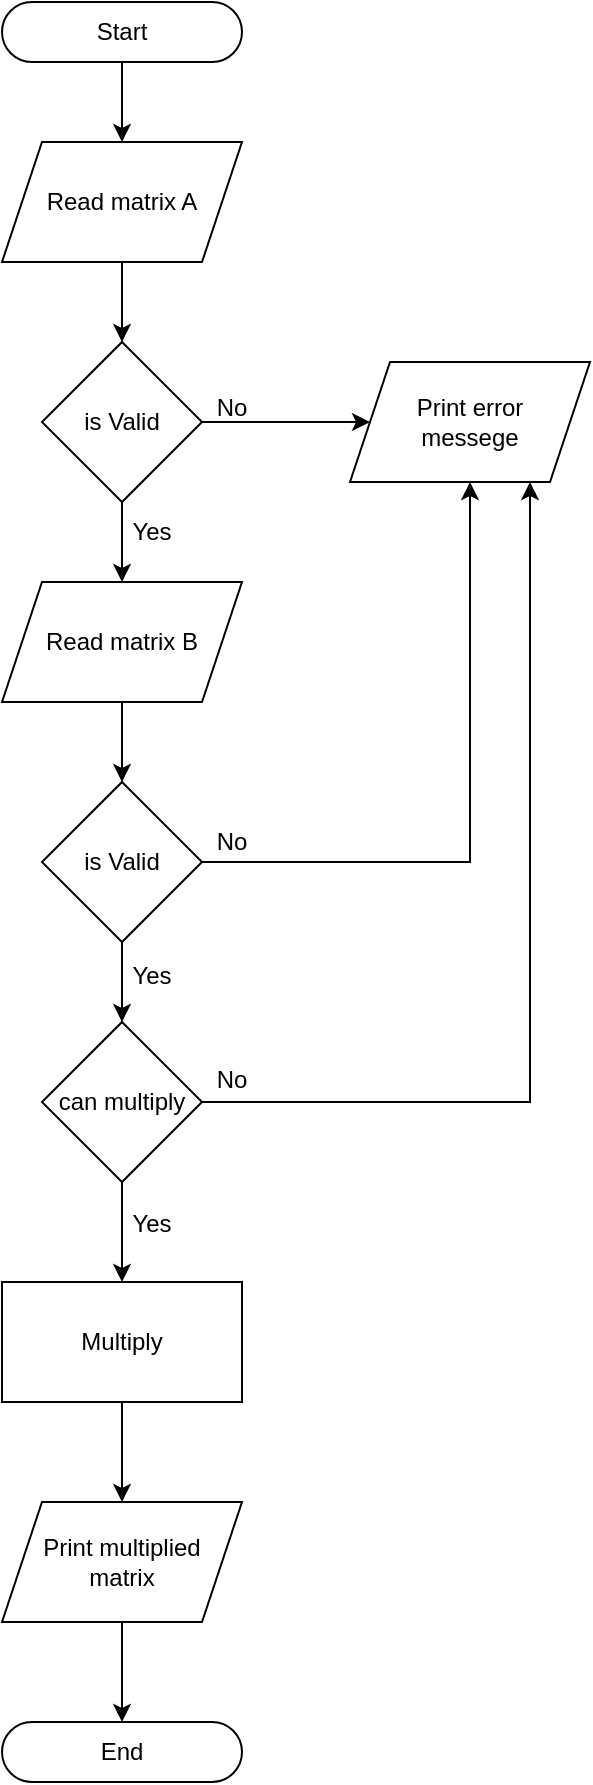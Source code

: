 <mxfile version="20.3.1" type="github">
  <diagram id="C5RBs43oDa-KdzZeNtuy" name="Page-1">
    <mxGraphModel dx="1038" dy="615" grid="1" gridSize="10" guides="1" tooltips="1" connect="1" arrows="1" fold="1" page="1" pageScale="1" pageWidth="827" pageHeight="1169" math="0" shadow="0">
      <root>
        <mxCell id="WIyWlLk6GJQsqaUBKTNV-0" />
        <mxCell id="WIyWlLk6GJQsqaUBKTNV-1" parent="WIyWlLk6GJQsqaUBKTNV-0" />
        <mxCell id="ggcixYD4XGoZoEHlCD6j-1" style="edgeStyle=orthogonalEdgeStyle;rounded=0;orthogonalLoop=1;jettySize=auto;html=1;exitX=0.5;exitY=1;exitDx=0;exitDy=0;entryX=0.5;entryY=0;entryDx=0;entryDy=0;" edge="1" parent="WIyWlLk6GJQsqaUBKTNV-1" source="nPQZDcozVfeQu8LcNFeC-0" target="ggcixYD4XGoZoEHlCD6j-0">
          <mxGeometry relative="1" as="geometry" />
        </mxCell>
        <mxCell id="nPQZDcozVfeQu8LcNFeC-0" value="Start" style="rounded=1;whiteSpace=wrap;html=1;arcSize=50;" parent="WIyWlLk6GJQsqaUBKTNV-1" vertex="1">
          <mxGeometry x="180" y="50" width="120" height="30" as="geometry" />
        </mxCell>
        <mxCell id="ggcixYD4XGoZoEHlCD6j-3" value="" style="edgeStyle=orthogonalEdgeStyle;rounded=0;orthogonalLoop=1;jettySize=auto;html=1;" edge="1" parent="WIyWlLk6GJQsqaUBKTNV-1" source="ggcixYD4XGoZoEHlCD6j-0" target="ggcixYD4XGoZoEHlCD6j-2">
          <mxGeometry relative="1" as="geometry" />
        </mxCell>
        <mxCell id="ggcixYD4XGoZoEHlCD6j-0" value="Read matrix A" style="shape=parallelogram;perimeter=parallelogramPerimeter;whiteSpace=wrap;html=1;fixedSize=1;" vertex="1" parent="WIyWlLk6GJQsqaUBKTNV-1">
          <mxGeometry x="180" y="120" width="120" height="60" as="geometry" />
        </mxCell>
        <mxCell id="ggcixYD4XGoZoEHlCD6j-8" style="edgeStyle=orthogonalEdgeStyle;rounded=0;orthogonalLoop=1;jettySize=auto;html=1;" edge="1" parent="WIyWlLk6GJQsqaUBKTNV-1" source="ggcixYD4XGoZoEHlCD6j-2" target="ggcixYD4XGoZoEHlCD6j-7">
          <mxGeometry relative="1" as="geometry" />
        </mxCell>
        <mxCell id="ggcixYD4XGoZoEHlCD6j-11" style="edgeStyle=orthogonalEdgeStyle;rounded=0;orthogonalLoop=1;jettySize=auto;html=1;exitX=0.5;exitY=1;exitDx=0;exitDy=0;entryX=0.5;entryY=0;entryDx=0;entryDy=0;" edge="1" parent="WIyWlLk6GJQsqaUBKTNV-1" source="ggcixYD4XGoZoEHlCD6j-2" target="ggcixYD4XGoZoEHlCD6j-10">
          <mxGeometry relative="1" as="geometry" />
        </mxCell>
        <mxCell id="ggcixYD4XGoZoEHlCD6j-2" value="is Valid" style="rhombus;whiteSpace=wrap;html=1;" vertex="1" parent="WIyWlLk6GJQsqaUBKTNV-1">
          <mxGeometry x="200" y="220" width="80" height="80" as="geometry" />
        </mxCell>
        <mxCell id="ggcixYD4XGoZoEHlCD6j-7" value="Print error &lt;br&gt;messege" style="shape=parallelogram;perimeter=parallelogramPerimeter;whiteSpace=wrap;html=1;fixedSize=1;" vertex="1" parent="WIyWlLk6GJQsqaUBKTNV-1">
          <mxGeometry x="354" y="230" width="120" height="60" as="geometry" />
        </mxCell>
        <mxCell id="ggcixYD4XGoZoEHlCD6j-9" value="Yes" style="text;html=1;strokeColor=none;fillColor=none;align=center;verticalAlign=middle;whiteSpace=wrap;rounded=0;" vertex="1" parent="WIyWlLk6GJQsqaUBKTNV-1">
          <mxGeometry x="225" y="300" width="60" height="30" as="geometry" />
        </mxCell>
        <mxCell id="ggcixYD4XGoZoEHlCD6j-16" style="edgeStyle=orthogonalEdgeStyle;rounded=0;orthogonalLoop=1;jettySize=auto;html=1;exitX=0.5;exitY=1;exitDx=0;exitDy=0;entryX=0.5;entryY=0;entryDx=0;entryDy=0;" edge="1" parent="WIyWlLk6GJQsqaUBKTNV-1" source="ggcixYD4XGoZoEHlCD6j-10" target="ggcixYD4XGoZoEHlCD6j-13">
          <mxGeometry relative="1" as="geometry" />
        </mxCell>
        <mxCell id="ggcixYD4XGoZoEHlCD6j-10" value="Read matrix B" style="shape=parallelogram;perimeter=parallelogramPerimeter;whiteSpace=wrap;html=1;fixedSize=1;" vertex="1" parent="WIyWlLk6GJQsqaUBKTNV-1">
          <mxGeometry x="180" y="340" width="120" height="60" as="geometry" />
        </mxCell>
        <mxCell id="ggcixYD4XGoZoEHlCD6j-12" value="No" style="text;html=1;strokeColor=none;fillColor=none;align=center;verticalAlign=middle;whiteSpace=wrap;rounded=0;" vertex="1" parent="WIyWlLk6GJQsqaUBKTNV-1">
          <mxGeometry x="265" y="238" width="60" height="30" as="geometry" />
        </mxCell>
        <mxCell id="ggcixYD4XGoZoEHlCD6j-14" style="edgeStyle=orthogonalEdgeStyle;rounded=0;orthogonalLoop=1;jettySize=auto;html=1;" edge="1" parent="WIyWlLk6GJQsqaUBKTNV-1" source="ggcixYD4XGoZoEHlCD6j-13" target="ggcixYD4XGoZoEHlCD6j-7">
          <mxGeometry relative="1" as="geometry" />
        </mxCell>
        <mxCell id="ggcixYD4XGoZoEHlCD6j-20" value="" style="edgeStyle=orthogonalEdgeStyle;rounded=0;orthogonalLoop=1;jettySize=auto;html=1;" edge="1" parent="WIyWlLk6GJQsqaUBKTNV-1" source="ggcixYD4XGoZoEHlCD6j-13" target="ggcixYD4XGoZoEHlCD6j-19">
          <mxGeometry relative="1" as="geometry" />
        </mxCell>
        <mxCell id="ggcixYD4XGoZoEHlCD6j-13" value="is Valid" style="rhombus;whiteSpace=wrap;html=1;" vertex="1" parent="WIyWlLk6GJQsqaUBKTNV-1">
          <mxGeometry x="200" y="440" width="80" height="80" as="geometry" />
        </mxCell>
        <mxCell id="ggcixYD4XGoZoEHlCD6j-15" value="No" style="text;html=1;strokeColor=none;fillColor=none;align=center;verticalAlign=middle;whiteSpace=wrap;rounded=0;" vertex="1" parent="WIyWlLk6GJQsqaUBKTNV-1">
          <mxGeometry x="265" y="455" width="60" height="30" as="geometry" />
        </mxCell>
        <mxCell id="ggcixYD4XGoZoEHlCD6j-21" style="edgeStyle=orthogonalEdgeStyle;rounded=0;orthogonalLoop=1;jettySize=auto;html=1;entryX=0.75;entryY=1;entryDx=0;entryDy=0;" edge="1" parent="WIyWlLk6GJQsqaUBKTNV-1" source="ggcixYD4XGoZoEHlCD6j-19" target="ggcixYD4XGoZoEHlCD6j-7">
          <mxGeometry relative="1" as="geometry" />
        </mxCell>
        <mxCell id="ggcixYD4XGoZoEHlCD6j-25" value="" style="edgeStyle=orthogonalEdgeStyle;rounded=0;orthogonalLoop=1;jettySize=auto;html=1;" edge="1" parent="WIyWlLk6GJQsqaUBKTNV-1" source="ggcixYD4XGoZoEHlCD6j-19" target="ggcixYD4XGoZoEHlCD6j-24">
          <mxGeometry relative="1" as="geometry" />
        </mxCell>
        <mxCell id="ggcixYD4XGoZoEHlCD6j-19" value="can multiply" style="rhombus;whiteSpace=wrap;html=1;" vertex="1" parent="WIyWlLk6GJQsqaUBKTNV-1">
          <mxGeometry x="200" y="560" width="80" height="80" as="geometry" />
        </mxCell>
        <mxCell id="ggcixYD4XGoZoEHlCD6j-22" value="No" style="text;html=1;strokeColor=none;fillColor=none;align=center;verticalAlign=middle;whiteSpace=wrap;rounded=0;" vertex="1" parent="WIyWlLk6GJQsqaUBKTNV-1">
          <mxGeometry x="265" y="574" width="60" height="30" as="geometry" />
        </mxCell>
        <mxCell id="ggcixYD4XGoZoEHlCD6j-23" value="Yes" style="text;html=1;strokeColor=none;fillColor=none;align=center;verticalAlign=middle;whiteSpace=wrap;rounded=0;" vertex="1" parent="WIyWlLk6GJQsqaUBKTNV-1">
          <mxGeometry x="225" y="522" width="60" height="30" as="geometry" />
        </mxCell>
        <mxCell id="ggcixYD4XGoZoEHlCD6j-28" style="edgeStyle=orthogonalEdgeStyle;rounded=0;orthogonalLoop=1;jettySize=auto;html=1;entryX=0.5;entryY=0;entryDx=0;entryDy=0;" edge="1" parent="WIyWlLk6GJQsqaUBKTNV-1" source="ggcixYD4XGoZoEHlCD6j-24" target="ggcixYD4XGoZoEHlCD6j-27">
          <mxGeometry relative="1" as="geometry" />
        </mxCell>
        <mxCell id="ggcixYD4XGoZoEHlCD6j-24" value="Multiply" style="whiteSpace=wrap;html=1;" vertex="1" parent="WIyWlLk6GJQsqaUBKTNV-1">
          <mxGeometry x="180" y="690" width="120" height="60" as="geometry" />
        </mxCell>
        <mxCell id="ggcixYD4XGoZoEHlCD6j-26" value="Yes" style="text;html=1;strokeColor=none;fillColor=none;align=center;verticalAlign=middle;whiteSpace=wrap;rounded=0;" vertex="1" parent="WIyWlLk6GJQsqaUBKTNV-1">
          <mxGeometry x="225" y="646" width="60" height="30" as="geometry" />
        </mxCell>
        <mxCell id="ggcixYD4XGoZoEHlCD6j-30" style="edgeStyle=orthogonalEdgeStyle;rounded=0;orthogonalLoop=1;jettySize=auto;html=1;exitX=0.5;exitY=1;exitDx=0;exitDy=0;" edge="1" parent="WIyWlLk6GJQsqaUBKTNV-1" source="ggcixYD4XGoZoEHlCD6j-27" target="ggcixYD4XGoZoEHlCD6j-29">
          <mxGeometry relative="1" as="geometry" />
        </mxCell>
        <mxCell id="ggcixYD4XGoZoEHlCD6j-27" value="Print multiplied&lt;br&gt;matrix" style="shape=parallelogram;perimeter=parallelogramPerimeter;whiteSpace=wrap;html=1;fixedSize=1;" vertex="1" parent="WIyWlLk6GJQsqaUBKTNV-1">
          <mxGeometry x="180" y="800" width="120" height="60" as="geometry" />
        </mxCell>
        <mxCell id="ggcixYD4XGoZoEHlCD6j-29" value="End" style="rounded=1;whiteSpace=wrap;html=1;arcSize=50;" vertex="1" parent="WIyWlLk6GJQsqaUBKTNV-1">
          <mxGeometry x="180" y="910" width="120" height="30" as="geometry" />
        </mxCell>
      </root>
    </mxGraphModel>
  </diagram>
</mxfile>
